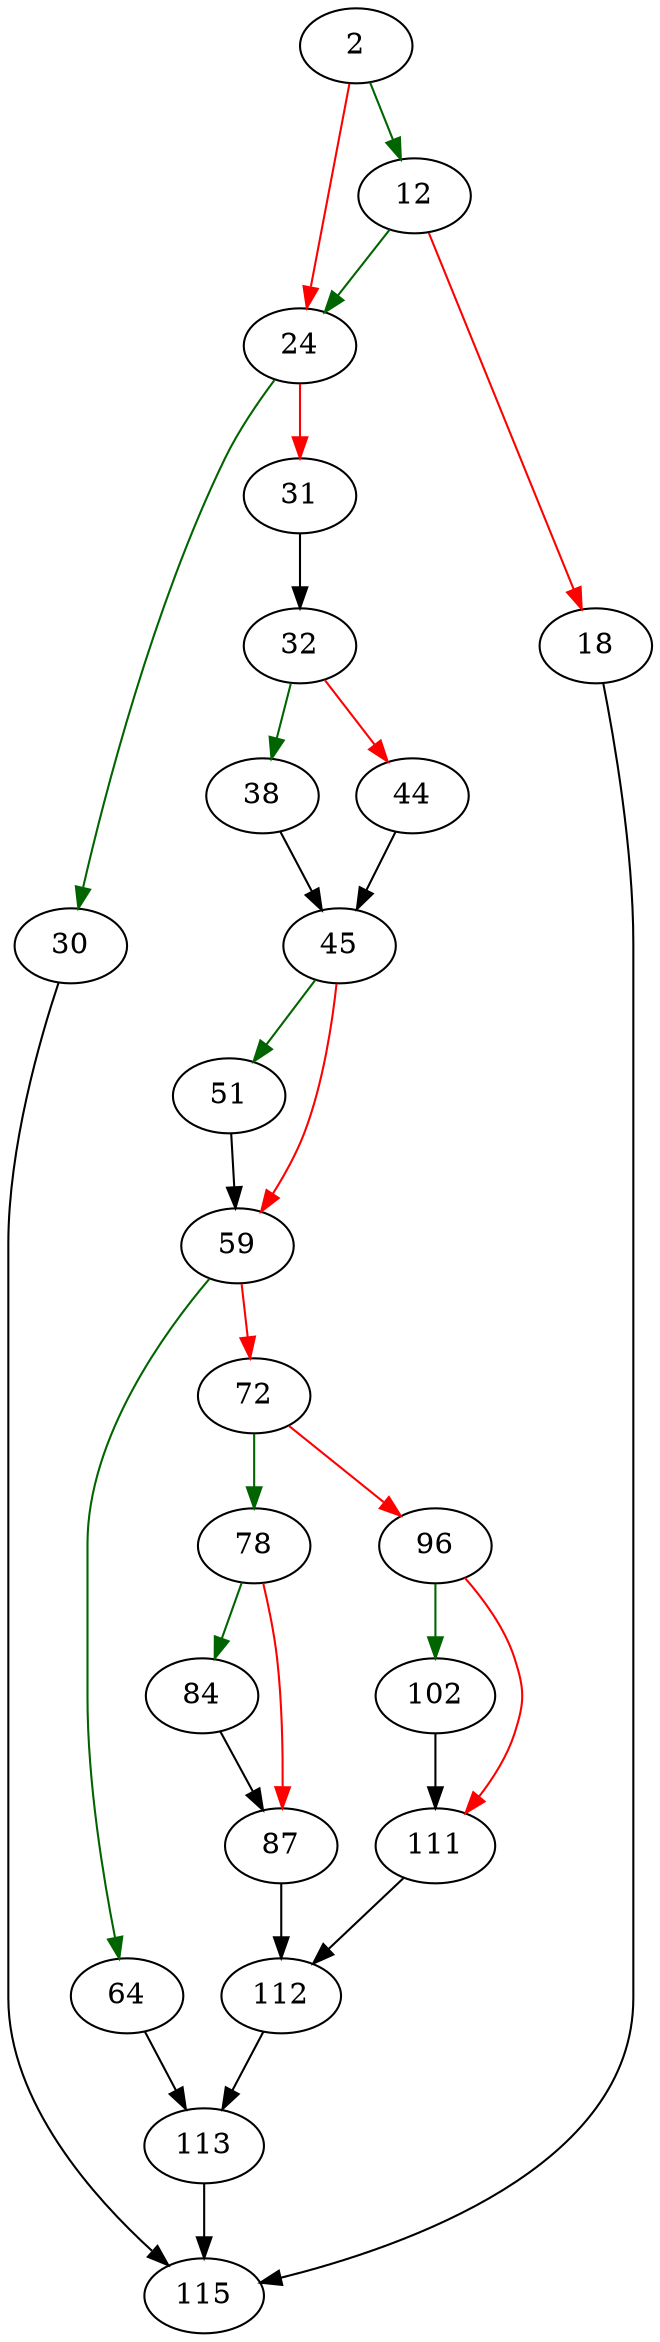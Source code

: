 strict digraph "sqlite3WhereExprUsageNN" {
	// Node definitions.
	2 [entry=true];
	12;
	24;
	18;
	115;
	30;
	31;
	32;
	38;
	44;
	45;
	51;
	59;
	64;
	72;
	113;
	78;
	96;
	84;
	87;
	112;
	102;
	111;

	// Edge definitions.
	2 -> 12 [
		color=darkgreen
		cond=true
	];
	2 -> 24 [
		color=red
		cond=false
	];
	12 -> 24 [
		color=darkgreen
		cond=true
	];
	12 -> 18 [
		color=red
		cond=false
	];
	24 -> 30 [
		color=darkgreen
		cond=true
	];
	24 -> 31 [
		color=red
		cond=false
	];
	18 -> 115;
	30 -> 115;
	31 -> 32;
	32 -> 38 [
		color=darkgreen
		cond=true
	];
	32 -> 44 [
		color=red
		cond=false
	];
	38 -> 45;
	44 -> 45;
	45 -> 51 [
		color=darkgreen
		cond=true
	];
	45 -> 59 [
		color=red
		cond=false
	];
	51 -> 59;
	59 -> 64 [
		color=darkgreen
		cond=true
	];
	59 -> 72 [
		color=red
		cond=false
	];
	64 -> 113;
	72 -> 78 [
		color=darkgreen
		cond=true
	];
	72 -> 96 [
		color=red
		cond=false
	];
	113 -> 115;
	78 -> 84 [
		color=darkgreen
		cond=true
	];
	78 -> 87 [
		color=red
		cond=false
	];
	96 -> 102 [
		color=darkgreen
		cond=true
	];
	96 -> 111 [
		color=red
		cond=false
	];
	84 -> 87;
	87 -> 112;
	112 -> 113;
	102 -> 111;
	111 -> 112;
}